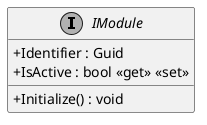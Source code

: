 @startuml
skinparam monochrome true
skinparam classAttributeIconSize 0
!startsub default
interface IModule {
    + Identifier : Guid
    + IsActive : bool <<get>> <<set>>
    + Initialize() : void
}
!endsub
@enduml
